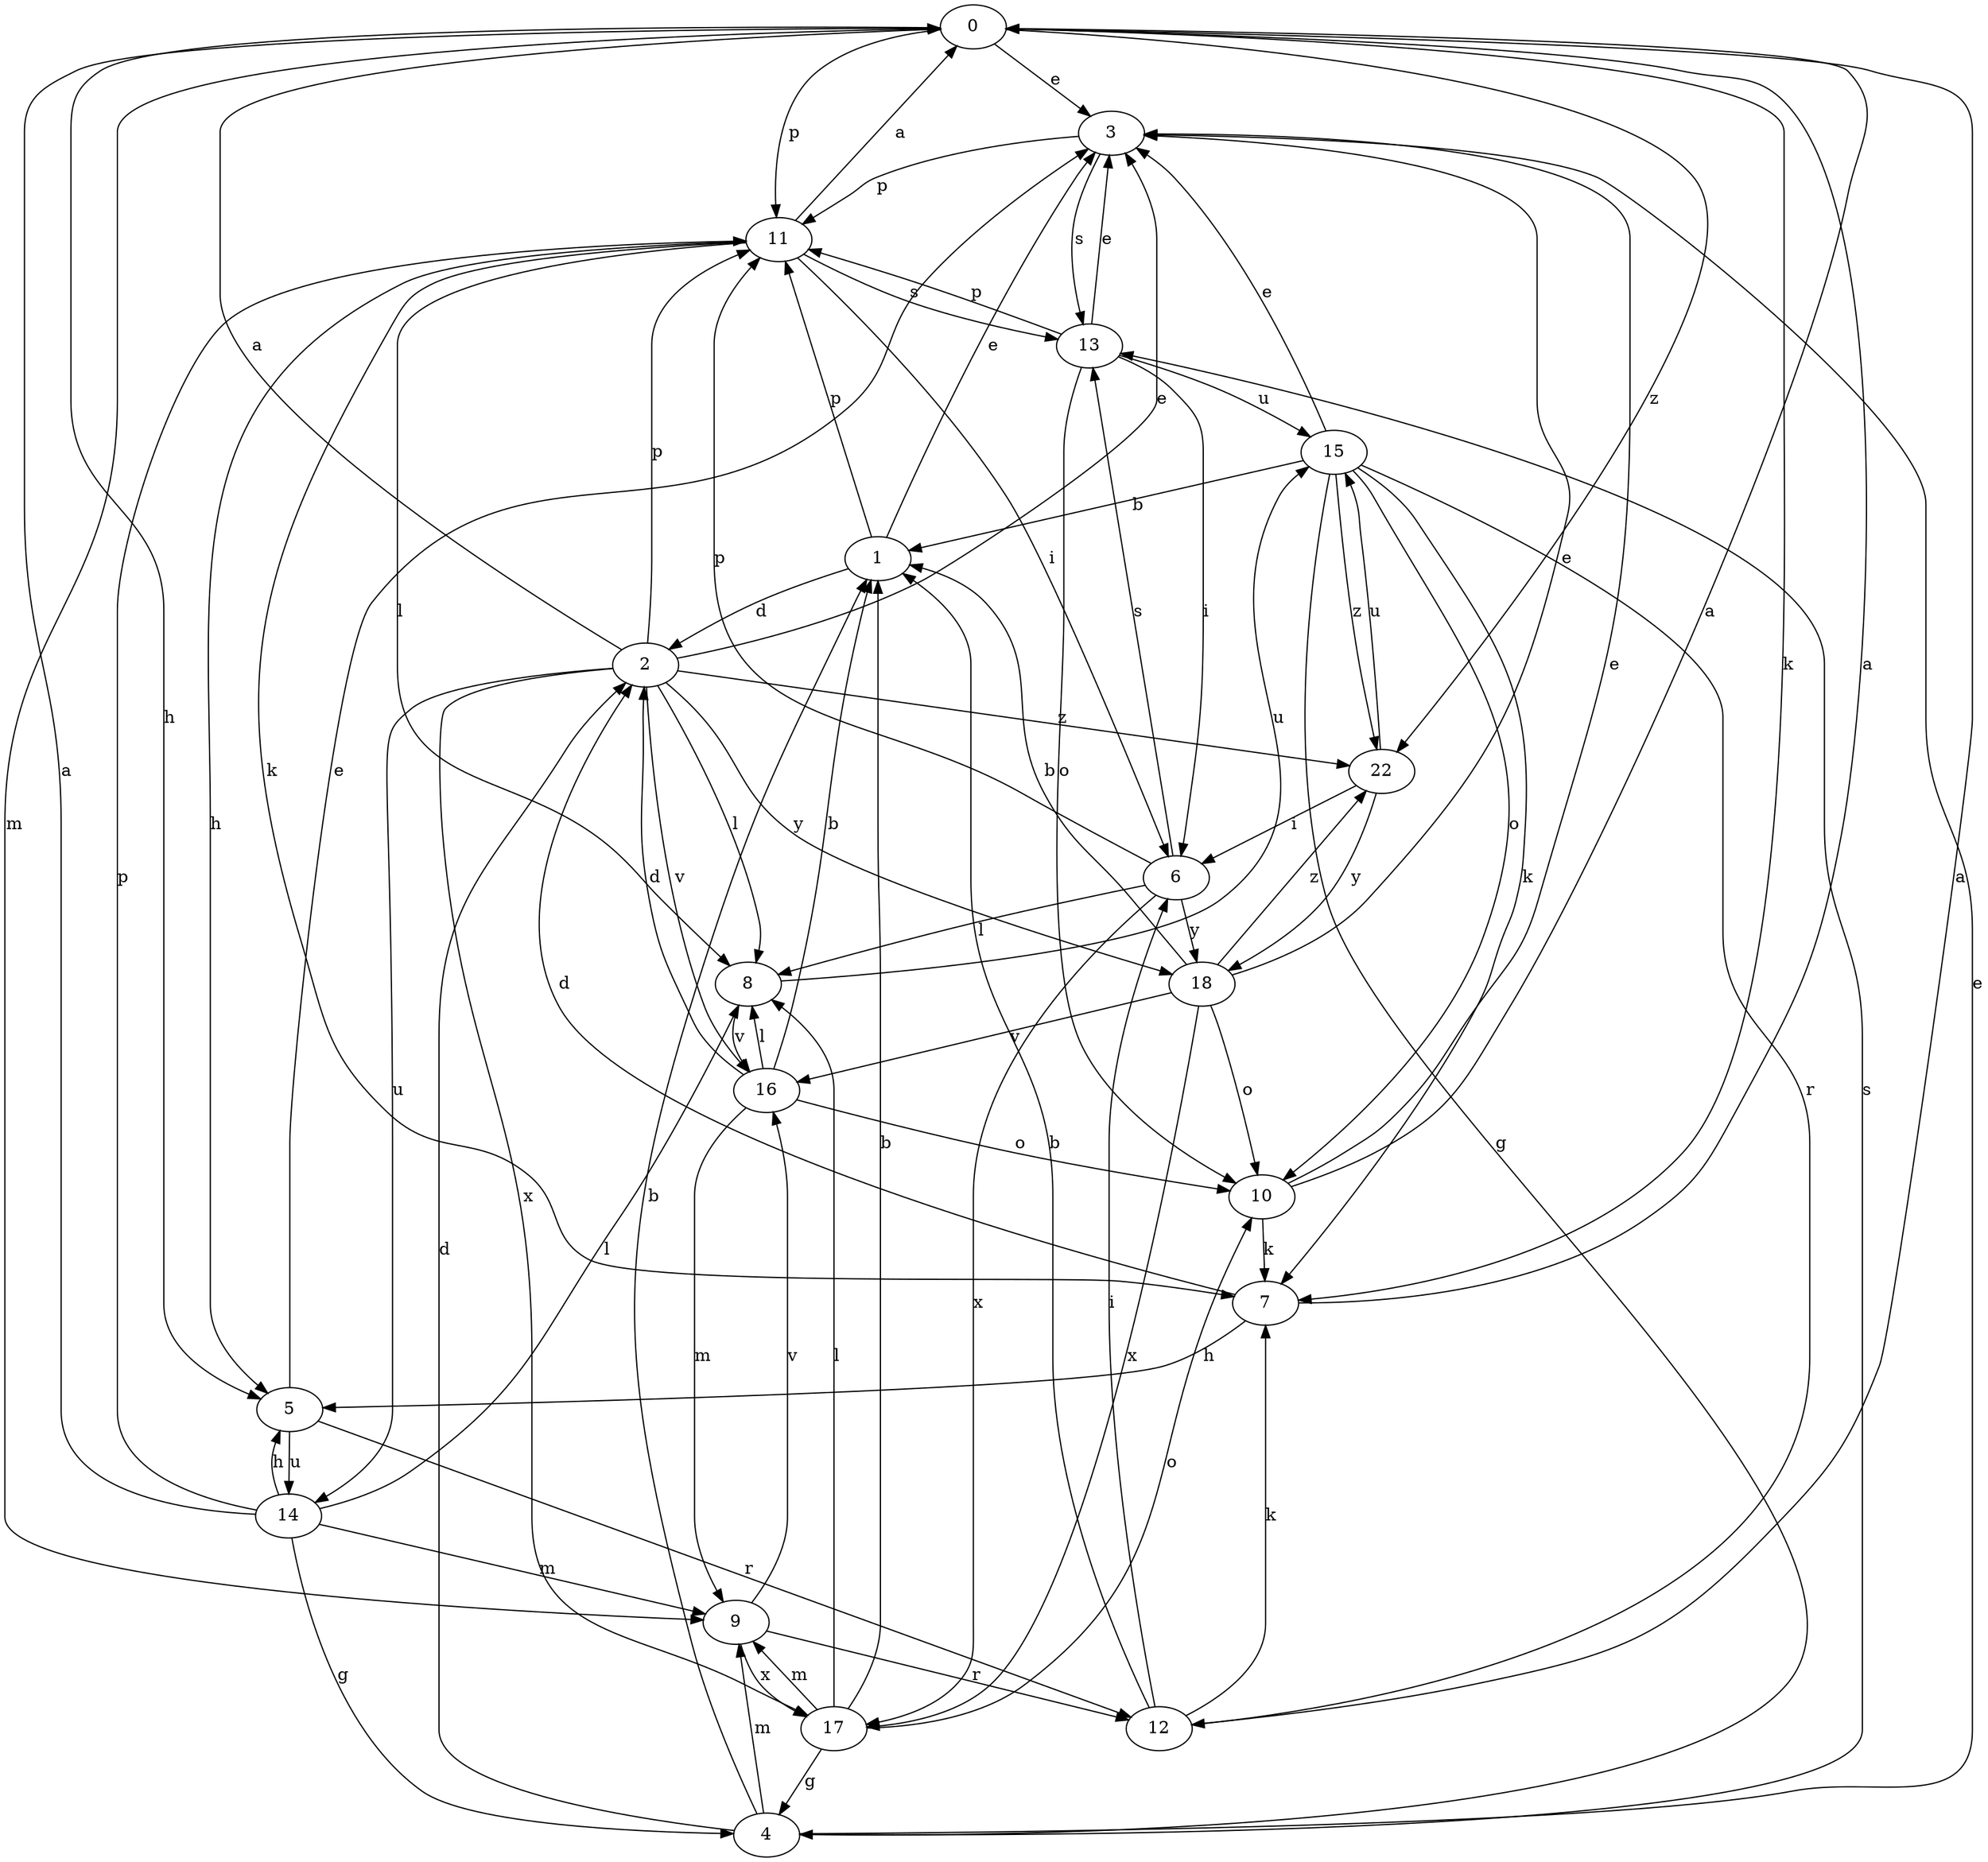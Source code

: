strict digraph  {
0;
1;
2;
3;
4;
5;
6;
7;
8;
9;
10;
11;
12;
13;
14;
15;
16;
17;
18;
22;
0 -> 3  [label=e];
0 -> 5  [label=h];
0 -> 7  [label=k];
0 -> 9  [label=m];
0 -> 11  [label=p];
0 -> 22  [label=z];
1 -> 2  [label=d];
1 -> 3  [label=e];
1 -> 11  [label=p];
2 -> 0  [label=a];
2 -> 3  [label=e];
2 -> 8  [label=l];
2 -> 11  [label=p];
2 -> 14  [label=u];
2 -> 16  [label=v];
2 -> 17  [label=x];
2 -> 18  [label=y];
2 -> 22  [label=z];
3 -> 11  [label=p];
3 -> 13  [label=s];
4 -> 1  [label=b];
4 -> 2  [label=d];
4 -> 3  [label=e];
4 -> 9  [label=m];
4 -> 13  [label=s];
5 -> 3  [label=e];
5 -> 12  [label=r];
5 -> 14  [label=u];
6 -> 8  [label=l];
6 -> 11  [label=p];
6 -> 13  [label=s];
6 -> 17  [label=x];
6 -> 18  [label=y];
7 -> 0  [label=a];
7 -> 2  [label=d];
7 -> 5  [label=h];
8 -> 15  [label=u];
8 -> 16  [label=v];
9 -> 12  [label=r];
9 -> 16  [label=v];
9 -> 17  [label=x];
10 -> 0  [label=a];
10 -> 3  [label=e];
10 -> 7  [label=k];
11 -> 0  [label=a];
11 -> 5  [label=h];
11 -> 6  [label=i];
11 -> 7  [label=k];
11 -> 8  [label=l];
11 -> 13  [label=s];
12 -> 0  [label=a];
12 -> 1  [label=b];
12 -> 6  [label=i];
12 -> 7  [label=k];
13 -> 3  [label=e];
13 -> 6  [label=i];
13 -> 10  [label=o];
13 -> 11  [label=p];
13 -> 15  [label=u];
14 -> 0  [label=a];
14 -> 4  [label=g];
14 -> 5  [label=h];
14 -> 8  [label=l];
14 -> 9  [label=m];
14 -> 11  [label=p];
15 -> 1  [label=b];
15 -> 3  [label=e];
15 -> 4  [label=g];
15 -> 7  [label=k];
15 -> 10  [label=o];
15 -> 12  [label=r];
15 -> 22  [label=z];
16 -> 1  [label=b];
16 -> 2  [label=d];
16 -> 8  [label=l];
16 -> 9  [label=m];
16 -> 10  [label=o];
17 -> 1  [label=b];
17 -> 4  [label=g];
17 -> 8  [label=l];
17 -> 9  [label=m];
17 -> 10  [label=o];
18 -> 1  [label=b];
18 -> 3  [label=e];
18 -> 10  [label=o];
18 -> 16  [label=v];
18 -> 17  [label=x];
18 -> 22  [label=z];
22 -> 6  [label=i];
22 -> 15  [label=u];
22 -> 18  [label=y];
}
